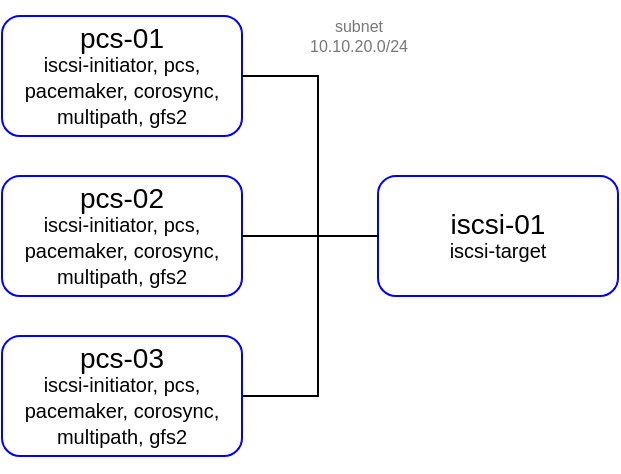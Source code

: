 <mxfile version="15.1.3" type="device"><diagram id="4IggmmZwFg4Mkd-BrONc" name="Страница 1"><mxGraphModel dx="411" dy="241" grid="1" gridSize="10" guides="1" tooltips="1" connect="1" arrows="1" fold="1" page="1" pageScale="1" pageWidth="600" pageHeight="300" math="0" shadow="0"><root><mxCell id="0"/><mxCell id="1" parent="0"/><mxCell id="Nk4rxEVuKk_PFZayKbhd-2" value="&lt;p style=&quot;line-height: 100%&quot;&gt;&lt;font&gt;&lt;span style=&quot;font-size: 14px&quot;&gt;iscsi-01&lt;br&gt;&lt;/span&gt;&lt;/font&gt;&lt;span style=&quot;font-size: 10px&quot;&gt;iscsi-target&lt;/span&gt;&lt;br&gt;&lt;/p&gt;" style="rounded=1;whiteSpace=wrap;html=1;strokeColor=#0000FF;" parent="1" vertex="1"><mxGeometry x="360" y="110" width="120" height="60" as="geometry"/></mxCell><mxCell id="Nk4rxEVuKk_PFZayKbhd-4" value="&lt;p style=&quot;line-height: 100%&quot;&gt;&lt;span style=&quot;font-size: 14px&quot;&gt;pcs-01&lt;/span&gt;&lt;br&gt;&lt;span style=&quot;font-size: 10px&quot;&gt;iscsi-initiator, pcs, pacemaker, corosync, multipath, gfs2&lt;/span&gt;&lt;br&gt;&lt;/p&gt;" style="rounded=1;whiteSpace=wrap;html=1;strokeColor=#0000FF;" parent="1" vertex="1"><mxGeometry x="172" y="30" width="120" height="60" as="geometry"/></mxCell><mxCell id="Nk4rxEVuKk_PFZayKbhd-6" value="&lt;p style=&quot;line-height: 100%&quot;&gt;&lt;span style=&quot;font-size: 14px&quot;&gt;pcs-02&lt;/span&gt;&lt;br&gt;&lt;span style=&quot;font-size: 10px&quot;&gt;iscsi-initiator, pcs, pacemaker, corosync, multipath, gfs2&lt;/span&gt;&lt;br&gt;&lt;/p&gt;" style="rounded=1;whiteSpace=wrap;html=1;strokeColor=#0000FF;" parent="1" vertex="1"><mxGeometry x="172" y="110" width="120" height="60" as="geometry"/></mxCell><mxCell id="Nk4rxEVuKk_PFZayKbhd-11" value="" style="endArrow=none;html=1;rounded=0;entryX=1;entryY=0.5;entryDx=0;entryDy=0;exitX=0;exitY=0.5;exitDx=0;exitDy=0;" parent="1" source="Nk4rxEVuKk_PFZayKbhd-2" target="Nk4rxEVuKk_PFZayKbhd-6" edge="1"><mxGeometry width="50" height="50" relative="1" as="geometry"><mxPoint x="370" y="100" as="sourcePoint"/><mxPoint x="300" y="150" as="targetPoint"/></mxGeometry></mxCell><mxCell id="Nk4rxEVuKk_PFZayKbhd-15" value="" style="endArrow=none;html=1;rounded=0;exitX=1;exitY=0.5;exitDx=0;exitDy=0;" parent="1" source="mSui1N4ihssYe-xkSYdv-1" edge="1"><mxGeometry width="50" height="50" relative="1" as="geometry"><mxPoint x="360" y="240" as="sourcePoint"/><mxPoint x="330" y="140" as="targetPoint"/><Array as="points"><mxPoint x="330" y="220"/></Array></mxGeometry></mxCell><mxCell id="Nk4rxEVuKk_PFZayKbhd-16" value="" style="endArrow=none;html=1;rounded=0;entryX=1;entryY=0.5;entryDx=0;entryDy=0;" parent="1" target="Nk4rxEVuKk_PFZayKbhd-4" edge="1"><mxGeometry width="50" height="50" relative="1" as="geometry"><mxPoint x="330" y="140" as="sourcePoint"/><mxPoint x="310" y="90" as="targetPoint"/><Array as="points"><mxPoint x="330" y="60"/></Array></mxGeometry></mxCell><mxCell id="mSui1N4ihssYe-xkSYdv-1" value="&lt;p style=&quot;line-height: 100%&quot;&gt;&lt;span style=&quot;font-size: 14px&quot;&gt;pcs-03&lt;/span&gt;&lt;br&gt;&lt;span style=&quot;font-size: 10px&quot;&gt;iscsi-initiator, pcs, pacemaker, corosync, multipath, gfs2&lt;/span&gt;&lt;br&gt;&lt;/p&gt;" style="rounded=1;whiteSpace=wrap;html=1;strokeColor=#0000FF;" parent="1" vertex="1"><mxGeometry x="172" y="190" width="120" height="60" as="geometry"/></mxCell><mxCell id="mSui1N4ihssYe-xkSYdv-4" value="subnet&lt;br&gt;10.10.20.0/24" style="edgeLabel;html=1;align=center;verticalAlign=middle;resizable=0;points=[];fontSize=8;fontColor=#777777;" parent="1" vertex="1" connectable="0"><mxGeometry x="350.002" y="39.995" as="geometry"/></mxCell></root></mxGraphModel></diagram></mxfile>